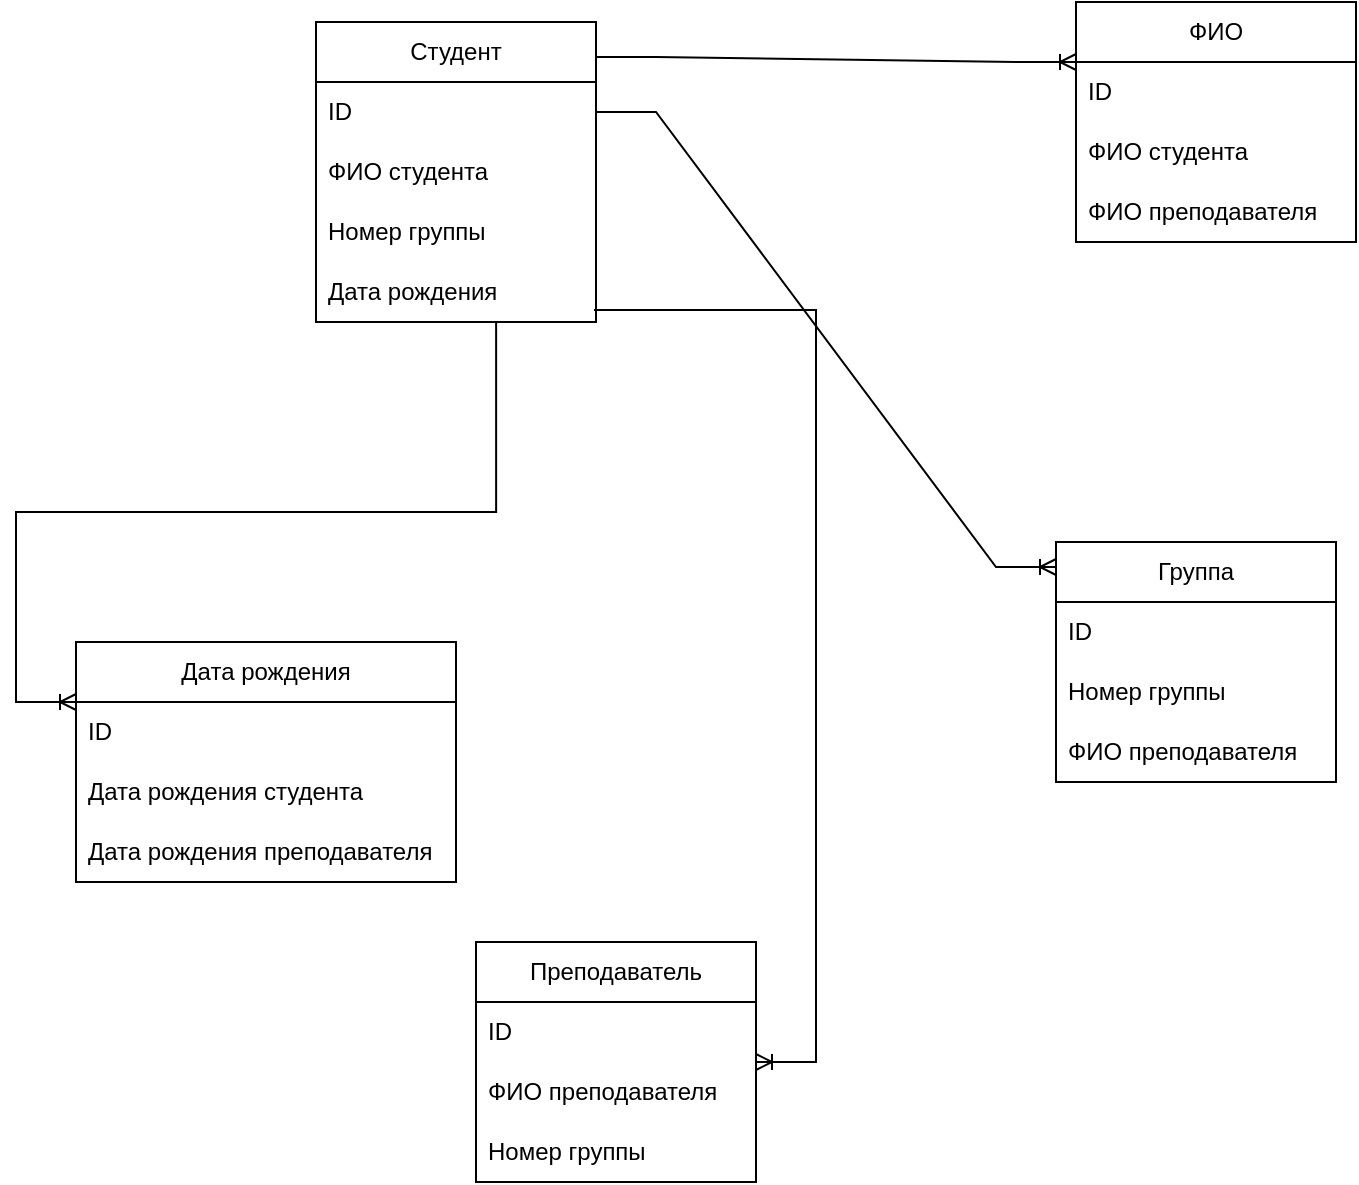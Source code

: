 <mxfile version="24.0.5" type="github">
  <diagram id="C5RBs43oDa-KdzZeNtuy" name="Page-1">
    <mxGraphModel dx="1434" dy="766" grid="1" gridSize="10" guides="1" tooltips="1" connect="1" arrows="1" fold="1" page="1" pageScale="1" pageWidth="827" pageHeight="1169" math="0" shadow="0">
      <root>
        <mxCell id="WIyWlLk6GJQsqaUBKTNV-0" />
        <mxCell id="WIyWlLk6GJQsqaUBKTNV-1" parent="WIyWlLk6GJQsqaUBKTNV-0" />
        <mxCell id="9LC6pD5QoBARgb9gXiUQ-0" value="Студент" style="swimlane;fontStyle=0;childLayout=stackLayout;horizontal=1;startSize=30;horizontalStack=0;resizeParent=1;resizeParentMax=0;resizeLast=0;collapsible=1;marginBottom=0;whiteSpace=wrap;html=1;" parent="WIyWlLk6GJQsqaUBKTNV-1" vertex="1">
          <mxGeometry x="170" y="140" width="140" height="150" as="geometry" />
        </mxCell>
        <mxCell id="9LC6pD5QoBARgb9gXiUQ-1" value="ID" style="text;strokeColor=none;fillColor=none;align=left;verticalAlign=middle;spacingLeft=4;spacingRight=4;overflow=hidden;points=[[0,0.5],[1,0.5]];portConstraint=eastwest;rotatable=0;whiteSpace=wrap;html=1;" parent="9LC6pD5QoBARgb9gXiUQ-0" vertex="1">
          <mxGeometry y="30" width="140" height="30" as="geometry" />
        </mxCell>
        <mxCell id="9LC6pD5QoBARgb9gXiUQ-2" value="ФИО студента" style="text;strokeColor=none;fillColor=none;align=left;verticalAlign=middle;spacingLeft=4;spacingRight=4;overflow=hidden;points=[[0,0.5],[1,0.5]];portConstraint=eastwest;rotatable=0;whiteSpace=wrap;html=1;" parent="9LC6pD5QoBARgb9gXiUQ-0" vertex="1">
          <mxGeometry y="60" width="140" height="30" as="geometry" />
        </mxCell>
        <mxCell id="9LC6pD5QoBARgb9gXiUQ-3" value="Номер группы" style="text;strokeColor=none;fillColor=none;align=left;verticalAlign=middle;spacingLeft=4;spacingRight=4;overflow=hidden;points=[[0,0.5],[1,0.5]];portConstraint=eastwest;rotatable=0;whiteSpace=wrap;html=1;" parent="9LC6pD5QoBARgb9gXiUQ-0" vertex="1">
          <mxGeometry y="90" width="140" height="30" as="geometry" />
        </mxCell>
        <mxCell id="9LC6pD5QoBARgb9gXiUQ-7" value="Дата рождения" style="text;strokeColor=none;fillColor=none;align=left;verticalAlign=middle;spacingLeft=4;spacingRight=4;overflow=hidden;points=[[0,0.5],[1,0.5]];portConstraint=eastwest;rotatable=0;whiteSpace=wrap;html=1;" parent="9LC6pD5QoBARgb9gXiUQ-0" vertex="1">
          <mxGeometry y="120" width="140" height="30" as="geometry" />
        </mxCell>
        <mxCell id="9LC6pD5QoBARgb9gXiUQ-8" value="Преподаватель" style="swimlane;fontStyle=0;childLayout=stackLayout;horizontal=1;startSize=30;horizontalStack=0;resizeParent=1;resizeParentMax=0;resizeLast=0;collapsible=1;marginBottom=0;whiteSpace=wrap;html=1;" parent="WIyWlLk6GJQsqaUBKTNV-1" vertex="1">
          <mxGeometry x="250" y="600" width="140" height="120" as="geometry" />
        </mxCell>
        <mxCell id="9LC6pD5QoBARgb9gXiUQ-9" value="ID" style="text;strokeColor=none;fillColor=none;align=left;verticalAlign=middle;spacingLeft=4;spacingRight=4;overflow=hidden;points=[[0,0.5],[1,0.5]];portConstraint=eastwest;rotatable=0;whiteSpace=wrap;html=1;" parent="9LC6pD5QoBARgb9gXiUQ-8" vertex="1">
          <mxGeometry y="30" width="140" height="30" as="geometry" />
        </mxCell>
        <mxCell id="9LC6pD5QoBARgb9gXiUQ-10" value="ФИО преподавателя" style="text;strokeColor=none;fillColor=none;align=left;verticalAlign=middle;spacingLeft=4;spacingRight=4;overflow=hidden;points=[[0,0.5],[1,0.5]];portConstraint=eastwest;rotatable=0;whiteSpace=wrap;html=1;" parent="9LC6pD5QoBARgb9gXiUQ-8" vertex="1">
          <mxGeometry y="60" width="140" height="30" as="geometry" />
        </mxCell>
        <mxCell id="fMkkWlO40f7zomce9n-m-6" value="Номер группы" style="text;strokeColor=none;fillColor=none;align=left;verticalAlign=middle;spacingLeft=4;spacingRight=4;overflow=hidden;points=[[0,0.5],[1,0.5]];portConstraint=eastwest;rotatable=0;whiteSpace=wrap;html=1;" vertex="1" parent="9LC6pD5QoBARgb9gXiUQ-8">
          <mxGeometry y="90" width="140" height="30" as="geometry" />
        </mxCell>
        <mxCell id="9LC6pD5QoBARgb9gXiUQ-12" value="ФИО" style="swimlane;fontStyle=0;childLayout=stackLayout;horizontal=1;startSize=30;horizontalStack=0;resizeParent=1;resizeParentMax=0;resizeLast=0;collapsible=1;marginBottom=0;whiteSpace=wrap;html=1;" parent="WIyWlLk6GJQsqaUBKTNV-1" vertex="1">
          <mxGeometry x="550" y="130" width="140" height="120" as="geometry" />
        </mxCell>
        <mxCell id="9LC6pD5QoBARgb9gXiUQ-13" value="ID" style="text;strokeColor=none;fillColor=none;align=left;verticalAlign=middle;spacingLeft=4;spacingRight=4;overflow=hidden;points=[[0,0.5],[1,0.5]];portConstraint=eastwest;rotatable=0;whiteSpace=wrap;html=1;" parent="9LC6pD5QoBARgb9gXiUQ-12" vertex="1">
          <mxGeometry y="30" width="140" height="30" as="geometry" />
        </mxCell>
        <mxCell id="fMkkWlO40f7zomce9n-m-7" value="ФИО студента" style="text;strokeColor=none;fillColor=none;align=left;verticalAlign=middle;spacingLeft=4;spacingRight=4;overflow=hidden;points=[[0,0.5],[1,0.5]];portConstraint=eastwest;rotatable=0;whiteSpace=wrap;html=1;" vertex="1" parent="9LC6pD5QoBARgb9gXiUQ-12">
          <mxGeometry y="60" width="140" height="30" as="geometry" />
        </mxCell>
        <mxCell id="fMkkWlO40f7zomce9n-m-8" value="ФИО преподавателя" style="text;strokeColor=none;fillColor=none;align=left;verticalAlign=middle;spacingLeft=4;spacingRight=4;overflow=hidden;points=[[0,0.5],[1,0.5]];portConstraint=eastwest;rotatable=0;whiteSpace=wrap;html=1;" vertex="1" parent="9LC6pD5QoBARgb9gXiUQ-12">
          <mxGeometry y="90" width="140" height="30" as="geometry" />
        </mxCell>
        <mxCell id="9LC6pD5QoBARgb9gXiUQ-16" value="Дата рождения" style="swimlane;fontStyle=0;childLayout=stackLayout;horizontal=1;startSize=30;horizontalStack=0;resizeParent=1;resizeParentMax=0;resizeLast=0;collapsible=1;marginBottom=0;whiteSpace=wrap;html=1;" parent="WIyWlLk6GJQsqaUBKTNV-1" vertex="1">
          <mxGeometry x="50" y="450" width="190" height="120" as="geometry" />
        </mxCell>
        <mxCell id="9LC6pD5QoBARgb9gXiUQ-17" value="ID" style="text;strokeColor=none;fillColor=none;align=left;verticalAlign=middle;spacingLeft=4;spacingRight=4;overflow=hidden;points=[[0,0.5],[1,0.5]];portConstraint=eastwest;rotatable=0;whiteSpace=wrap;html=1;" parent="9LC6pD5QoBARgb9gXiUQ-16" vertex="1">
          <mxGeometry y="30" width="190" height="30" as="geometry" />
        </mxCell>
        <mxCell id="9LC6pD5QoBARgb9gXiUQ-18" value="Дата рождения студента" style="text;strokeColor=none;fillColor=none;align=left;verticalAlign=middle;spacingLeft=4;spacingRight=4;overflow=hidden;points=[[0,0.5],[1,0.5]];portConstraint=eastwest;rotatable=0;whiteSpace=wrap;html=1;" parent="9LC6pD5QoBARgb9gXiUQ-16" vertex="1">
          <mxGeometry y="60" width="190" height="30" as="geometry" />
        </mxCell>
        <mxCell id="fMkkWlO40f7zomce9n-m-9" value="Дата рождения преподавателя" style="text;strokeColor=none;fillColor=none;align=left;verticalAlign=middle;spacingLeft=4;spacingRight=4;overflow=hidden;points=[[0,0.5],[1,0.5]];portConstraint=eastwest;rotatable=0;whiteSpace=wrap;html=1;" vertex="1" parent="9LC6pD5QoBARgb9gXiUQ-16">
          <mxGeometry y="90" width="190" height="30" as="geometry" />
        </mxCell>
        <mxCell id="9LC6pD5QoBARgb9gXiUQ-20" value="Группа" style="swimlane;fontStyle=0;childLayout=stackLayout;horizontal=1;startSize=30;horizontalStack=0;resizeParent=1;resizeParentMax=0;resizeLast=0;collapsible=1;marginBottom=0;whiteSpace=wrap;html=1;" parent="WIyWlLk6GJQsqaUBKTNV-1" vertex="1">
          <mxGeometry x="540" y="400" width="140" height="120" as="geometry" />
        </mxCell>
        <mxCell id="9LC6pD5QoBARgb9gXiUQ-21" value="ID" style="text;strokeColor=none;fillColor=none;align=left;verticalAlign=middle;spacingLeft=4;spacingRight=4;overflow=hidden;points=[[0,0.5],[1,0.5]];portConstraint=eastwest;rotatable=0;whiteSpace=wrap;html=1;" parent="9LC6pD5QoBARgb9gXiUQ-20" vertex="1">
          <mxGeometry y="30" width="140" height="30" as="geometry" />
        </mxCell>
        <mxCell id="9LC6pD5QoBARgb9gXiUQ-22" value="Номер группы" style="text;strokeColor=none;fillColor=none;align=left;verticalAlign=middle;spacingLeft=4;spacingRight=4;overflow=hidden;points=[[0,0.5],[1,0.5]];portConstraint=eastwest;rotatable=0;whiteSpace=wrap;html=1;" parent="9LC6pD5QoBARgb9gXiUQ-20" vertex="1">
          <mxGeometry y="60" width="140" height="30" as="geometry" />
        </mxCell>
        <mxCell id="fMkkWlO40f7zomce9n-m-5" value="ФИО преподавателя" style="text;strokeColor=none;fillColor=none;align=left;verticalAlign=middle;spacingLeft=4;spacingRight=4;overflow=hidden;points=[[0,0.5],[1,0.5]];portConstraint=eastwest;rotatable=0;whiteSpace=wrap;html=1;" vertex="1" parent="9LC6pD5QoBARgb9gXiUQ-20">
          <mxGeometry y="90" width="140" height="30" as="geometry" />
        </mxCell>
        <mxCell id="fMkkWlO40f7zomce9n-m-0" value="" style="edgeStyle=entityRelationEdgeStyle;fontSize=12;html=1;endArrow=ERoneToMany;rounded=0;entryX=0;entryY=0.25;entryDx=0;entryDy=0;" edge="1" parent="WIyWlLk6GJQsqaUBKTNV-1" target="9LC6pD5QoBARgb9gXiUQ-12">
          <mxGeometry width="100" height="100" relative="1" as="geometry">
            <mxPoint x="310" y="157.5" as="sourcePoint" />
            <mxPoint x="550" y="80" as="targetPoint" />
          </mxGeometry>
        </mxCell>
        <mxCell id="fMkkWlO40f7zomce9n-m-1" value="" style="edgeStyle=entityRelationEdgeStyle;fontSize=12;html=1;endArrow=ERoneToMany;rounded=0;exitX=1;exitY=0.5;exitDx=0;exitDy=0;entryX=1;entryY=0.25;entryDx=0;entryDy=0;" edge="1" parent="WIyWlLk6GJQsqaUBKTNV-1" source="9LC6pD5QoBARgb9gXiUQ-1">
          <mxGeometry width="100" height="100" relative="1" as="geometry">
            <mxPoint x="170" y="190" as="sourcePoint" />
            <mxPoint x="540" y="412.5" as="targetPoint" />
          </mxGeometry>
        </mxCell>
        <mxCell id="fMkkWlO40f7zomce9n-m-3" value="" style="edgeStyle=entityRelationEdgeStyle;fontSize=12;html=1;endArrow=ERoneToMany;rounded=0;exitX=0.993;exitY=0.8;exitDx=0;exitDy=0;exitPerimeter=0;" edge="1" parent="WIyWlLk6GJQsqaUBKTNV-1" source="9LC6pD5QoBARgb9gXiUQ-7" target="9LC6pD5QoBARgb9gXiUQ-8">
          <mxGeometry width="100" height="100" relative="1" as="geometry">
            <mxPoint x="320" y="320" as="sourcePoint" />
            <mxPoint x="379.96" y="550.99" as="targetPoint" />
          </mxGeometry>
        </mxCell>
        <mxCell id="fMkkWlO40f7zomce9n-m-4" value="" style="edgeStyle=entityRelationEdgeStyle;fontSize=12;html=1;endArrow=ERoneToMany;rounded=0;exitX=0.429;exitY=1;exitDx=0;exitDy=0;exitPerimeter=0;" edge="1" parent="WIyWlLk6GJQsqaUBKTNV-1" source="9LC6pD5QoBARgb9gXiUQ-7">
          <mxGeometry width="100" height="100" relative="1" as="geometry">
            <mxPoint x="80" y="290" as="sourcePoint" />
            <mxPoint x="50" y="480" as="targetPoint" />
            <Array as="points">
              <mxPoint x="110" y="290" />
            </Array>
          </mxGeometry>
        </mxCell>
      </root>
    </mxGraphModel>
  </diagram>
</mxfile>
